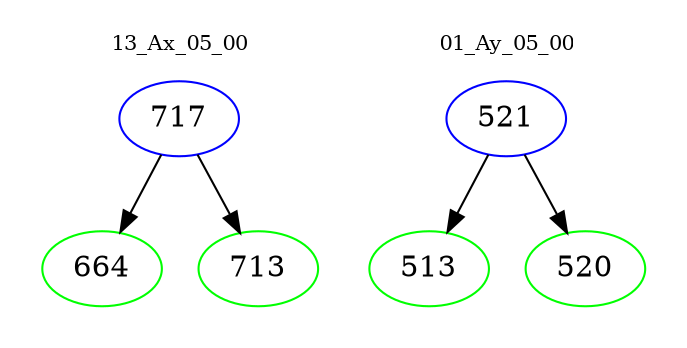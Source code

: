 digraph{
subgraph cluster_0 {
color = white
label = "13_Ax_05_00";
fontsize=10;
T0_717 [label="717", color="blue"]
T0_717 -> T0_664 [color="black"]
T0_664 [label="664", color="green"]
T0_717 -> T0_713 [color="black"]
T0_713 [label="713", color="green"]
}
subgraph cluster_1 {
color = white
label = "01_Ay_05_00";
fontsize=10;
T1_521 [label="521", color="blue"]
T1_521 -> T1_513 [color="black"]
T1_513 [label="513", color="green"]
T1_521 -> T1_520 [color="black"]
T1_520 [label="520", color="green"]
}
}
